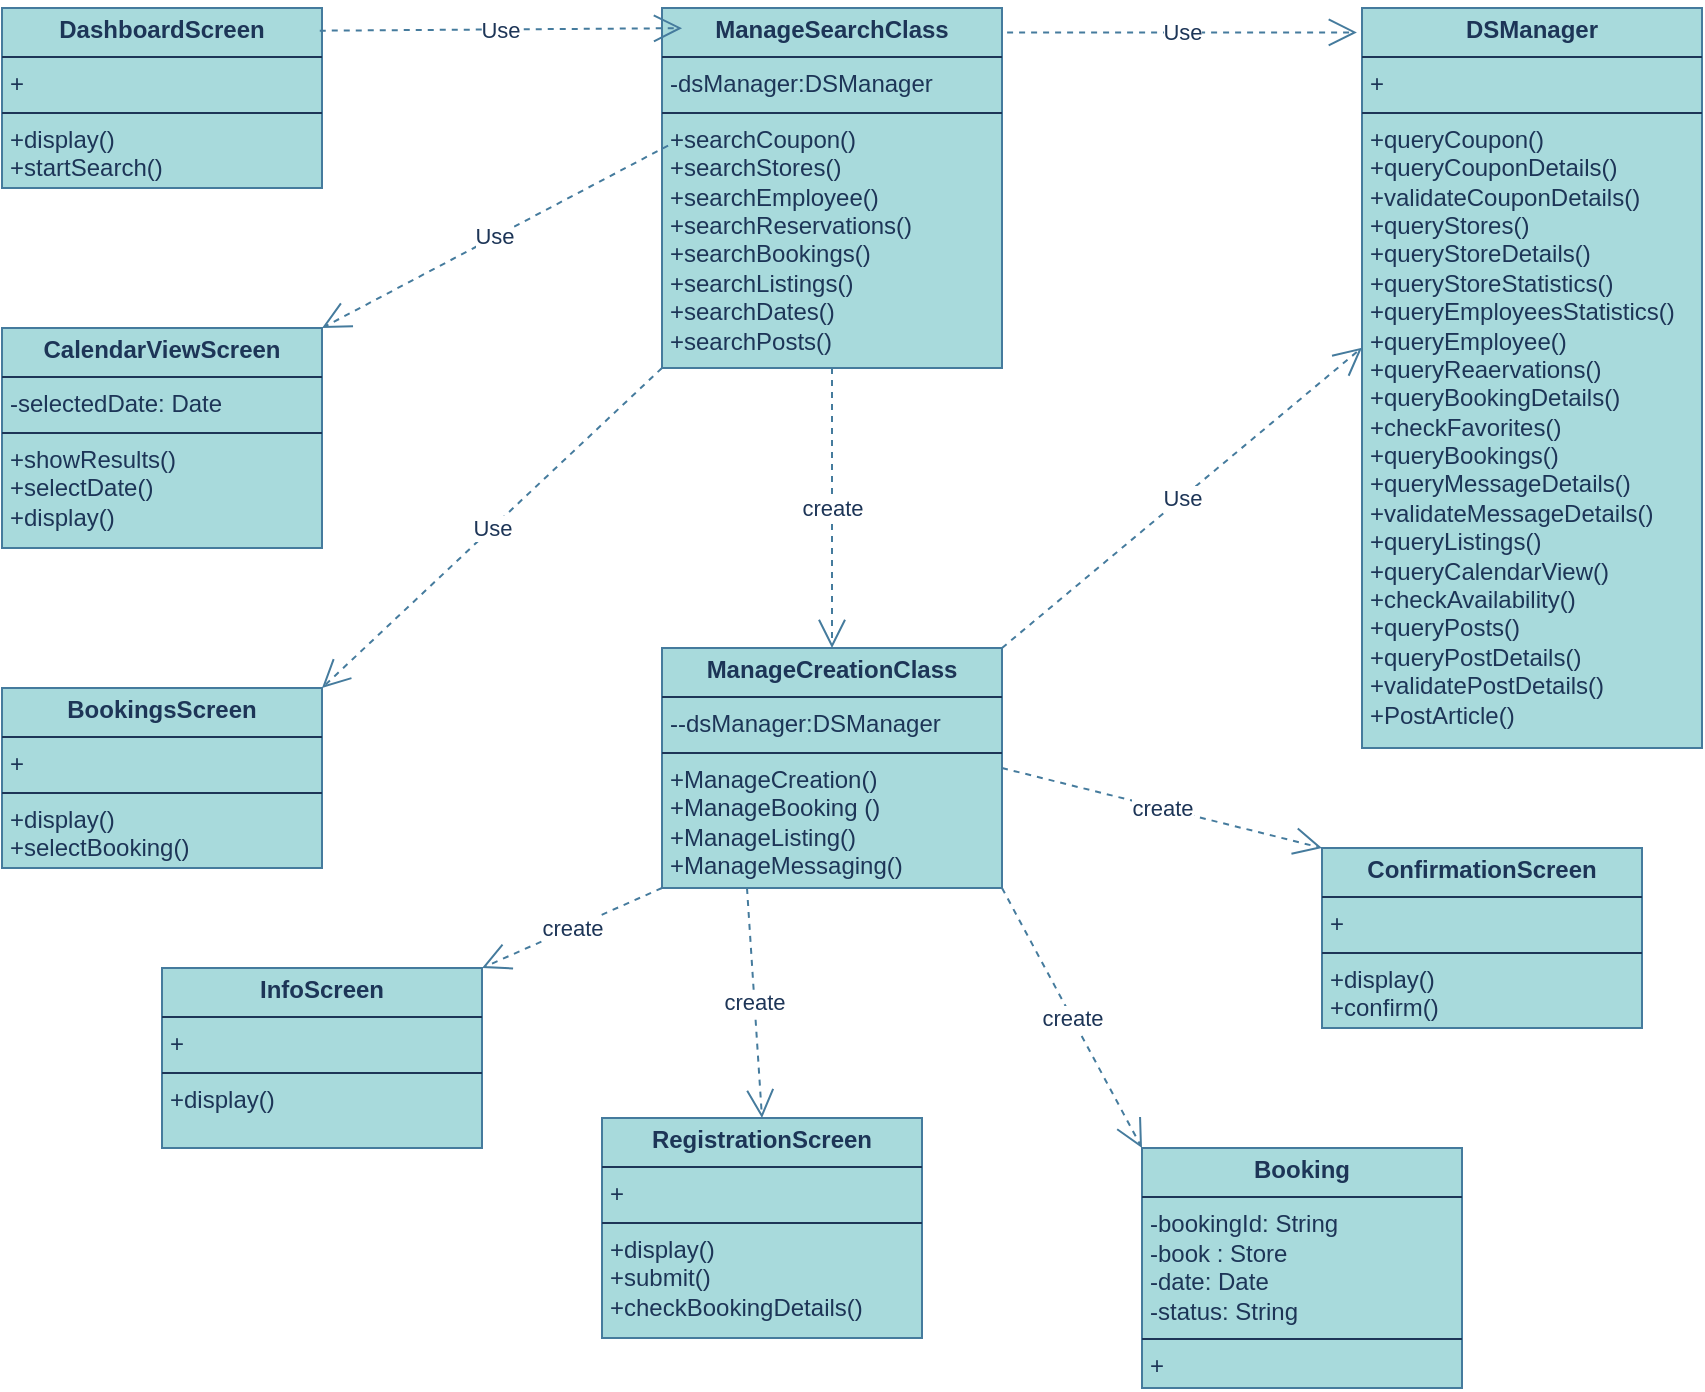 <mxfile version="27.0.9">
  <diagram name="Σελίδα-1" id="HeTQkw4GGYCPABjLfp5Q">
    <mxGraphModel dx="1226" dy="629" grid="1" gridSize="10" guides="1" tooltips="1" connect="1" arrows="1" fold="1" page="1" pageScale="1" pageWidth="827" pageHeight="1169" math="0" shadow="0">
      <root>
        <mxCell id="0" />
        <mxCell id="1" parent="0" />
        <mxCell id="nKvIWLkfZUA2MErPatfq-1" value="&lt;p style=&quot;margin:0px;margin-top:4px;text-align:center;&quot;&gt;&lt;b&gt;DashboardScreen&lt;/b&gt;&lt;/p&gt;&lt;hr size=&quot;1&quot; style=&quot;border-style:solid;&quot;&gt;&lt;p style=&quot;margin:0px;margin-left:4px;&quot;&gt;+&lt;/p&gt;&lt;hr size=&quot;1&quot; style=&quot;border-style:solid;&quot;&gt;&lt;p style=&quot;margin:0px;margin-left:4px;&quot;&gt;+display()&lt;/p&gt;&lt;p style=&quot;margin:0px;margin-left:4px;&quot;&gt;+startSearch()&lt;/p&gt;" style="verticalAlign=top;align=left;overflow=fill;html=1;whiteSpace=wrap;labelBackgroundColor=none;fillColor=#A8DADC;strokeColor=#457B9D;fontColor=#1D3557;" vertex="1" parent="1">
          <mxGeometry x="360" y="30" width="160" height="90" as="geometry" />
        </mxCell>
        <mxCell id="nKvIWLkfZUA2MErPatfq-2" value="&lt;p style=&quot;margin:0px;margin-top:4px;text-align:center;&quot;&gt;&lt;b&gt;CalendarViewScreen&lt;/b&gt;&lt;/p&gt;&lt;hr size=&quot;1&quot; style=&quot;border-style:solid;&quot;&gt;&lt;p style=&quot;margin:0px;margin-left:4px;&quot;&gt;-selectedDate: Date&lt;/p&gt;&lt;hr size=&quot;1&quot; style=&quot;border-style:solid;&quot;&gt;&lt;p style=&quot;margin:0px;margin-left:4px;&quot;&gt;+showResults()&lt;/p&gt;&lt;p style=&quot;margin:0px;margin-left:4px;&quot;&gt;+selectDate()&lt;/p&gt;&lt;p style=&quot;margin:0px;margin-left:4px;&quot;&gt;+display()&lt;/p&gt;" style="verticalAlign=top;align=left;overflow=fill;html=1;whiteSpace=wrap;strokeColor=#457B9D;fontColor=#1D3557;fillColor=#A8DADC;" vertex="1" parent="1">
          <mxGeometry x="360" y="190" width="160" height="110" as="geometry" />
        </mxCell>
        <mxCell id="nKvIWLkfZUA2MErPatfq-3" value="&lt;p style=&quot;margin:0px;margin-top:4px;text-align:center;&quot;&gt;&lt;b&gt;ManageSearchClass&lt;/b&gt;&lt;/p&gt;&lt;hr size=&quot;1&quot; style=&quot;border-style:solid;&quot;&gt;&lt;p style=&quot;margin:0px;margin-left:4px;&quot;&gt;-dsManager:DSManager&lt;/p&gt;&lt;hr size=&quot;1&quot; style=&quot;border-style:solid;&quot;&gt;&lt;p style=&quot;margin:0px;margin-left:4px;&quot;&gt;+searchCoupon()&lt;/p&gt;&lt;p style=&quot;margin:0px;margin-left:4px;&quot;&gt;+searchStores()&lt;/p&gt;&lt;p style=&quot;margin:0px;margin-left:4px;&quot;&gt;+searchEmployee()&lt;/p&gt;&lt;p style=&quot;margin:0px;margin-left:4px;&quot;&gt;+searchReservations()&lt;/p&gt;&lt;p style=&quot;margin:0px;margin-left:4px;&quot;&gt;+searchBookings()&lt;/p&gt;&lt;p style=&quot;margin:0px;margin-left:4px;&quot;&gt;+searchListings()&lt;/p&gt;&lt;p style=&quot;margin:0px;margin-left:4px;&quot;&gt;+searchDates()&lt;/p&gt;&lt;p style=&quot;margin:0px;margin-left:4px;&quot;&gt;+searchPosts()&lt;/p&gt;" style="verticalAlign=top;align=left;overflow=fill;html=1;whiteSpace=wrap;strokeColor=#457B9D;fontColor=#1D3557;fillColor=#A8DADC;" vertex="1" parent="1">
          <mxGeometry x="690" y="30" width="170" height="180" as="geometry" />
        </mxCell>
        <mxCell id="nKvIWLkfZUA2MErPatfq-4" value="&lt;p style=&quot;margin:0px;margin-top:4px;text-align:center;&quot;&gt;&lt;b&gt;DSManager&lt;/b&gt;&lt;/p&gt;&lt;hr size=&quot;1&quot; style=&quot;border-style:solid;&quot;&gt;&lt;p style=&quot;margin:0px;margin-left:4px;&quot;&gt;+&lt;/p&gt;&lt;hr size=&quot;1&quot; style=&quot;border-style:solid;&quot;&gt;&lt;p style=&quot;margin:0px;margin-left:4px;&quot;&gt;+queryCoupon()&lt;/p&gt;&lt;p style=&quot;margin:0px;margin-left:4px;&quot;&gt;+queryCouponDetails()&lt;/p&gt;&lt;p style=&quot;margin:0px;margin-left:4px;&quot;&gt;+validateCouponDetails()&lt;/p&gt;&lt;p style=&quot;margin:0px;margin-left:4px;&quot;&gt;+queryStores()&lt;/p&gt;&lt;p style=&quot;margin:0px;margin-left:4px;&quot;&gt;+queryStoreDetails()&lt;/p&gt;&lt;p style=&quot;margin:0px;margin-left:4px;&quot;&gt;+queryStoreStatistics()&lt;/p&gt;&lt;p style=&quot;margin:0px;margin-left:4px;&quot;&gt;+queryEmployeesStatistics()&lt;/p&gt;&lt;p style=&quot;margin:0px;margin-left:4px;&quot;&gt;+queryEmployee()&lt;/p&gt;&lt;p style=&quot;margin:0px;margin-left:4px;&quot;&gt;+queryReaervations()&lt;/p&gt;&lt;p style=&quot;margin:0px;margin-left:4px;&quot;&gt;+queryBookingDetails()&lt;/p&gt;&lt;p style=&quot;margin:0px;margin-left:4px;&quot;&gt;+checkFavorites()&lt;/p&gt;&lt;p style=&quot;margin:0px;margin-left:4px;&quot;&gt;+queryBookings()&lt;/p&gt;&lt;p style=&quot;margin:0px;margin-left:4px;&quot;&gt;+queryMessageDetails()&lt;/p&gt;&lt;p style=&quot;margin:0px;margin-left:4px;&quot;&gt;+validateMessageDetails()&lt;/p&gt;&lt;p style=&quot;margin:0px;margin-left:4px;&quot;&gt;+queryListings()&lt;/p&gt;&lt;p style=&quot;margin:0px;margin-left:4px;&quot;&gt;+queryCalendarView()&lt;/p&gt;&lt;p style=&quot;margin:0px;margin-left:4px;&quot;&gt;+checkAvailability()&lt;/p&gt;&lt;p style=&quot;margin:0px;margin-left:4px;&quot;&gt;+queryPosts()&lt;/p&gt;&lt;p style=&quot;margin:0px;margin-left:4px;&quot;&gt;+queryPostDetails()&lt;/p&gt;&lt;p style=&quot;margin:0px;margin-left:4px;&quot;&gt;+validatePostDetails()&lt;/p&gt;&lt;p style=&quot;margin:0px;margin-left:4px;&quot;&gt;+PostArticle()&lt;/p&gt;&lt;div&gt;&lt;br&gt;&lt;/div&gt;" style="verticalAlign=top;align=left;overflow=fill;html=1;whiteSpace=wrap;strokeColor=#457B9D;fontColor=#1D3557;fillColor=#A8DADC;" vertex="1" parent="1">
          <mxGeometry x="1040" y="30" width="170" height="370" as="geometry" />
        </mxCell>
        <mxCell id="nKvIWLkfZUA2MErPatfq-5" value="&lt;p style=&quot;margin:0px;margin-top:4px;text-align:center;&quot;&gt;&lt;b&gt;BookingsScreen&lt;/b&gt;&lt;/p&gt;&lt;hr size=&quot;1&quot; style=&quot;border-style:solid;&quot;&gt;&lt;p style=&quot;margin:0px;margin-left:4px;&quot;&gt;+&lt;/p&gt;&lt;hr size=&quot;1&quot; style=&quot;border-style:solid;&quot;&gt;&lt;p style=&quot;margin:0px;margin-left:4px;&quot;&gt;+&lt;span style=&quot;background-color: transparent;&quot;&gt;display()&lt;/span&gt;&lt;/p&gt;&lt;p style=&quot;margin:0px;margin-left:4px;&quot;&gt;+selectBooking()&lt;/p&gt;&lt;div&gt;&lt;br&gt;&lt;/div&gt;" style="verticalAlign=top;align=left;overflow=fill;html=1;whiteSpace=wrap;strokeColor=#457B9D;fontColor=#1D3557;fillColor=#A8DADC;" vertex="1" parent="1">
          <mxGeometry x="360" y="370" width="160" height="90" as="geometry" />
        </mxCell>
        <mxCell id="nKvIWLkfZUA2MErPatfq-6" value="&lt;p style=&quot;margin:0px;margin-top:4px;text-align:center;&quot;&gt;&lt;b&gt;RegistrationScreen&lt;/b&gt;&lt;/p&gt;&lt;hr size=&quot;1&quot; style=&quot;border-style:solid;&quot;&gt;&lt;p style=&quot;margin:0px;margin-left:4px;&quot;&gt;+&lt;/p&gt;&lt;hr size=&quot;1&quot; style=&quot;border-style:solid;&quot;&gt;&lt;p style=&quot;margin:0px;margin-left:4px;&quot;&gt;+display()&lt;/p&gt;&lt;p style=&quot;margin:0px;margin-left:4px;&quot;&gt;+submit()&lt;/p&gt;&lt;p style=&quot;margin:0px;margin-left:4px;&quot;&gt;+checkBookingDetails()&lt;/p&gt;&lt;div&gt;&lt;br&gt;&lt;/div&gt;" style="verticalAlign=top;align=left;overflow=fill;html=1;whiteSpace=wrap;strokeColor=#457B9D;fontColor=#1D3557;fillColor=#A8DADC;" vertex="1" parent="1">
          <mxGeometry x="660" y="585" width="160" height="110" as="geometry" />
        </mxCell>
        <mxCell id="nKvIWLkfZUA2MErPatfq-7" value="&lt;p style=&quot;margin:0px;margin-top:4px;text-align:center;&quot;&gt;&lt;b&gt;ManageCreationClass&lt;/b&gt;&lt;/p&gt;&lt;hr size=&quot;1&quot; style=&quot;border-style:solid;&quot;&gt;&lt;p style=&quot;margin:0px;margin-left:4px;&quot;&gt;-&lt;span style=&quot;background-color: transparent; color: light-dark(rgb(29, 53, 87), rgb(176, 196, 226));&quot;&gt;-dsManager:DSManager&lt;/span&gt;&lt;/p&gt;&lt;hr size=&quot;1&quot; style=&quot;border-style:solid;&quot;&gt;&lt;p style=&quot;margin:0px;margin-left:4px;&quot;&gt;+ManageCreation()&lt;/p&gt;&lt;p style=&quot;margin:0px;margin-left:4px;&quot;&gt;+ManageBooking ()&lt;/p&gt;&lt;p style=&quot;margin:0px;margin-left:4px;&quot;&gt;+ManageListing()&lt;/p&gt;&lt;p style=&quot;margin:0px;margin-left:4px;&quot;&gt;+ManageMessaging()&lt;/p&gt;" style="verticalAlign=top;align=left;overflow=fill;html=1;whiteSpace=wrap;strokeColor=#457B9D;fontColor=#1D3557;fillColor=#A8DADC;" vertex="1" parent="1">
          <mxGeometry x="690" y="350" width="170" height="120" as="geometry" />
        </mxCell>
        <mxCell id="nKvIWLkfZUA2MErPatfq-8" value="&lt;p style=&quot;margin:0px;margin-top:4px;text-align:center;&quot;&gt;&lt;b&gt;ConfirmationScreen&lt;/b&gt;&lt;/p&gt;&lt;hr size=&quot;1&quot; style=&quot;border-style:solid;&quot;&gt;&lt;p style=&quot;margin:0px;margin-left:4px;&quot;&gt;+&lt;/p&gt;&lt;hr size=&quot;1&quot; style=&quot;border-style:solid;&quot;&gt;&lt;p style=&quot;margin:0px;margin-left:4px;&quot;&gt;+display()&lt;/p&gt;&lt;p style=&quot;margin:0px;margin-left:4px;&quot;&gt;+confirm()&lt;/p&gt;&lt;div&gt;&lt;br&gt;&lt;/div&gt;" style="verticalAlign=top;align=left;overflow=fill;html=1;whiteSpace=wrap;strokeColor=#457B9D;fontColor=#1D3557;fillColor=#A8DADC;" vertex="1" parent="1">
          <mxGeometry x="1020" y="450" width="160" height="90" as="geometry" />
        </mxCell>
        <mxCell id="nKvIWLkfZUA2MErPatfq-9" value="&lt;p style=&quot;margin:0px;margin-top:4px;text-align:center;&quot;&gt;&lt;b&gt;InfoScreen&lt;/b&gt;&lt;/p&gt;&lt;hr size=&quot;1&quot; style=&quot;border-style:solid;&quot;&gt;&lt;p style=&quot;margin:0px;margin-left:4px;&quot;&gt;+&lt;/p&gt;&lt;hr size=&quot;1&quot; style=&quot;border-style:solid;&quot;&gt;&lt;p style=&quot;margin:0px;margin-left:4px;&quot;&gt;+display()&lt;/p&gt;" style="verticalAlign=top;align=left;overflow=fill;html=1;whiteSpace=wrap;strokeColor=#457B9D;fontColor=#1D3557;fillColor=#A8DADC;" vertex="1" parent="1">
          <mxGeometry x="440" y="510" width="160" height="90" as="geometry" />
        </mxCell>
        <mxCell id="nKvIWLkfZUA2MErPatfq-10" value="&lt;p style=&quot;margin:0px;margin-top:4px;text-align:center;&quot;&gt;&lt;b&gt;Booking&lt;/b&gt;&lt;/p&gt;&lt;hr size=&quot;1&quot; style=&quot;border-style:solid;&quot;&gt;&lt;p style=&quot;margin:0px;margin-left:4px;&quot;&gt;-bookingId: String&lt;/p&gt;&lt;p style=&quot;margin:0px;margin-left:4px;&quot;&gt;-book : Store&lt;/p&gt;&lt;p style=&quot;margin:0px;margin-left:4px;&quot;&gt;-date: Date&lt;/p&gt;&lt;p style=&quot;margin:0px;margin-left:4px;&quot;&gt;-status: String&lt;/p&gt;&lt;hr size=&quot;1&quot; style=&quot;border-style:solid;&quot;&gt;&lt;p style=&quot;margin:0px;margin-left:4px;&quot;&gt;+&lt;/p&gt;" style="verticalAlign=top;align=left;overflow=fill;html=1;whiteSpace=wrap;strokeColor=#457B9D;fontColor=#1D3557;fillColor=#A8DADC;" vertex="1" parent="1">
          <mxGeometry x="930" y="600" width="160" height="120" as="geometry" />
        </mxCell>
        <mxCell id="nKvIWLkfZUA2MErPatfq-11" value="Use" style="endArrow=open;endSize=12;dashed=1;html=1;rounded=0;strokeColor=#457B9D;fontColor=#1D3557;fillColor=#A8DADC;exitX=0.993;exitY=0.126;exitDx=0;exitDy=0;exitPerimeter=0;entryX=0.059;entryY=0.056;entryDx=0;entryDy=0;entryPerimeter=0;" edge="1" parent="1" source="nKvIWLkfZUA2MErPatfq-1" target="nKvIWLkfZUA2MErPatfq-3">
          <mxGeometry width="160" relative="1" as="geometry">
            <mxPoint x="530" y="40" as="sourcePoint" />
            <mxPoint x="690" y="40" as="targetPoint" />
          </mxGeometry>
        </mxCell>
        <mxCell id="nKvIWLkfZUA2MErPatfq-12" value="Use" style="endArrow=open;endSize=12;dashed=1;html=1;rounded=0;strokeColor=#457B9D;fontColor=#1D3557;fillColor=#A8DADC;exitX=0.018;exitY=0.382;exitDx=0;exitDy=0;exitPerimeter=0;entryX=1;entryY=0;entryDx=0;entryDy=0;" edge="1" parent="1" source="nKvIWLkfZUA2MErPatfq-3" target="nKvIWLkfZUA2MErPatfq-2">
          <mxGeometry width="160" relative="1" as="geometry">
            <mxPoint x="550" y="310" as="sourcePoint" />
            <mxPoint x="710" y="310" as="targetPoint" />
          </mxGeometry>
        </mxCell>
        <mxCell id="nKvIWLkfZUA2MErPatfq-13" value="Use" style="endArrow=open;endSize=12;dashed=1;html=1;rounded=0;strokeColor=#457B9D;fontColor=#1D3557;fillColor=#A8DADC;exitX=0;exitY=1;exitDx=0;exitDy=0;entryX=1;entryY=0;entryDx=0;entryDy=0;" edge="1" parent="1" source="nKvIWLkfZUA2MErPatfq-3" target="nKvIWLkfZUA2MErPatfq-5">
          <mxGeometry width="160" relative="1" as="geometry">
            <mxPoint x="540" y="320" as="sourcePoint" />
            <mxPoint x="700" y="320" as="targetPoint" />
          </mxGeometry>
        </mxCell>
        <mxCell id="nKvIWLkfZUA2MErPatfq-14" value="create" style="endArrow=open;endSize=12;dashed=1;html=1;rounded=0;strokeColor=#457B9D;fontColor=#1D3557;fillColor=#A8DADC;exitX=0.5;exitY=1;exitDx=0;exitDy=0;entryX=0.5;entryY=0;entryDx=0;entryDy=0;" edge="1" parent="1" source="nKvIWLkfZUA2MErPatfq-3" target="nKvIWLkfZUA2MErPatfq-7">
          <mxGeometry width="160" relative="1" as="geometry">
            <mxPoint x="740" y="320" as="sourcePoint" />
            <mxPoint x="900" y="320" as="targetPoint" />
          </mxGeometry>
        </mxCell>
        <mxCell id="nKvIWLkfZUA2MErPatfq-15" value="Use" style="endArrow=open;endSize=12;dashed=1;html=1;rounded=0;strokeColor=#457B9D;fontColor=#1D3557;fillColor=#A8DADC;exitX=1.015;exitY=0.068;exitDx=0;exitDy=0;exitPerimeter=0;entryX=-0.015;entryY=0.033;entryDx=0;entryDy=0;entryPerimeter=0;" edge="1" parent="1" source="nKvIWLkfZUA2MErPatfq-3" target="nKvIWLkfZUA2MErPatfq-4">
          <mxGeometry width="160" relative="1" as="geometry">
            <mxPoint x="800" y="280" as="sourcePoint" />
            <mxPoint x="960" y="280" as="targetPoint" />
          </mxGeometry>
        </mxCell>
        <mxCell id="nKvIWLkfZUA2MErPatfq-16" value="Use" style="endArrow=open;endSize=12;dashed=1;html=1;rounded=0;strokeColor=#457B9D;fontColor=#1D3557;fillColor=#A8DADC;entryX=0;entryY=0.459;entryDx=0;entryDy=0;entryPerimeter=0;exitX=1;exitY=0;exitDx=0;exitDy=0;" edge="1" parent="1" source="nKvIWLkfZUA2MErPatfq-7" target="nKvIWLkfZUA2MErPatfq-4">
          <mxGeometry width="160" relative="1" as="geometry">
            <mxPoint x="810" y="500" as="sourcePoint" />
            <mxPoint x="970" y="500" as="targetPoint" />
          </mxGeometry>
        </mxCell>
        <mxCell id="nKvIWLkfZUA2MErPatfq-17" value="create" style="endArrow=open;endSize=12;dashed=1;html=1;rounded=0;strokeColor=#457B9D;fontColor=#1D3557;fillColor=#A8DADC;exitX=0;exitY=1;exitDx=0;exitDy=0;entryX=1;entryY=0;entryDx=0;entryDy=0;" edge="1" parent="1" source="nKvIWLkfZUA2MErPatfq-7" target="nKvIWLkfZUA2MErPatfq-9">
          <mxGeometry width="160" relative="1" as="geometry">
            <mxPoint x="630" y="520" as="sourcePoint" />
            <mxPoint x="790" y="520" as="targetPoint" />
          </mxGeometry>
        </mxCell>
        <mxCell id="nKvIWLkfZUA2MErPatfq-18" value="create" style="endArrow=open;endSize=12;dashed=1;html=1;rounded=0;strokeColor=#457B9D;fontColor=#1D3557;fillColor=#A8DADC;exitX=0.25;exitY=1;exitDx=0;exitDy=0;entryX=0.5;entryY=0;entryDx=0;entryDy=0;" edge="1" parent="1" source="nKvIWLkfZUA2MErPatfq-7" target="nKvIWLkfZUA2MErPatfq-6">
          <mxGeometry width="160" relative="1" as="geometry">
            <mxPoint x="720" y="540" as="sourcePoint" />
            <mxPoint x="880" y="540" as="targetPoint" />
          </mxGeometry>
        </mxCell>
        <mxCell id="nKvIWLkfZUA2MErPatfq-19" value="create" style="endArrow=open;endSize=12;dashed=1;html=1;rounded=0;strokeColor=#457B9D;fontColor=#1D3557;fillColor=#A8DADC;exitX=1;exitY=1;exitDx=0;exitDy=0;entryX=0;entryY=0;entryDx=0;entryDy=0;" edge="1" parent="1" source="nKvIWLkfZUA2MErPatfq-7" target="nKvIWLkfZUA2MErPatfq-10">
          <mxGeometry width="160" relative="1" as="geometry">
            <mxPoint x="830" y="540" as="sourcePoint" />
            <mxPoint x="990" y="540" as="targetPoint" />
          </mxGeometry>
        </mxCell>
        <mxCell id="nKvIWLkfZUA2MErPatfq-20" value="create" style="endArrow=open;endSize=12;dashed=1;html=1;rounded=0;strokeColor=#457B9D;fontColor=#1D3557;fillColor=#A8DADC;exitX=1;exitY=0.5;exitDx=0;exitDy=0;entryX=0;entryY=0;entryDx=0;entryDy=0;" edge="1" parent="1" source="nKvIWLkfZUA2MErPatfq-7" target="nKvIWLkfZUA2MErPatfq-8">
          <mxGeometry x="0.001" width="160" relative="1" as="geometry">
            <mxPoint x="870" y="410" as="sourcePoint" />
            <mxPoint x="1030" y="410" as="targetPoint" />
            <mxPoint as="offset" />
          </mxGeometry>
        </mxCell>
      </root>
    </mxGraphModel>
  </diagram>
</mxfile>
